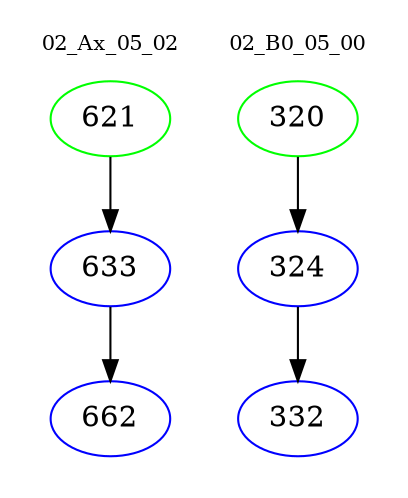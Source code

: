 digraph{
subgraph cluster_0 {
color = white
label = "02_Ax_05_02";
fontsize=10;
T0_621 [label="621", color="green"]
T0_621 -> T0_633 [color="black"]
T0_633 [label="633", color="blue"]
T0_633 -> T0_662 [color="black"]
T0_662 [label="662", color="blue"]
}
subgraph cluster_1 {
color = white
label = "02_B0_05_00";
fontsize=10;
T1_320 [label="320", color="green"]
T1_320 -> T1_324 [color="black"]
T1_324 [label="324", color="blue"]
T1_324 -> T1_332 [color="black"]
T1_332 [label="332", color="blue"]
}
}
